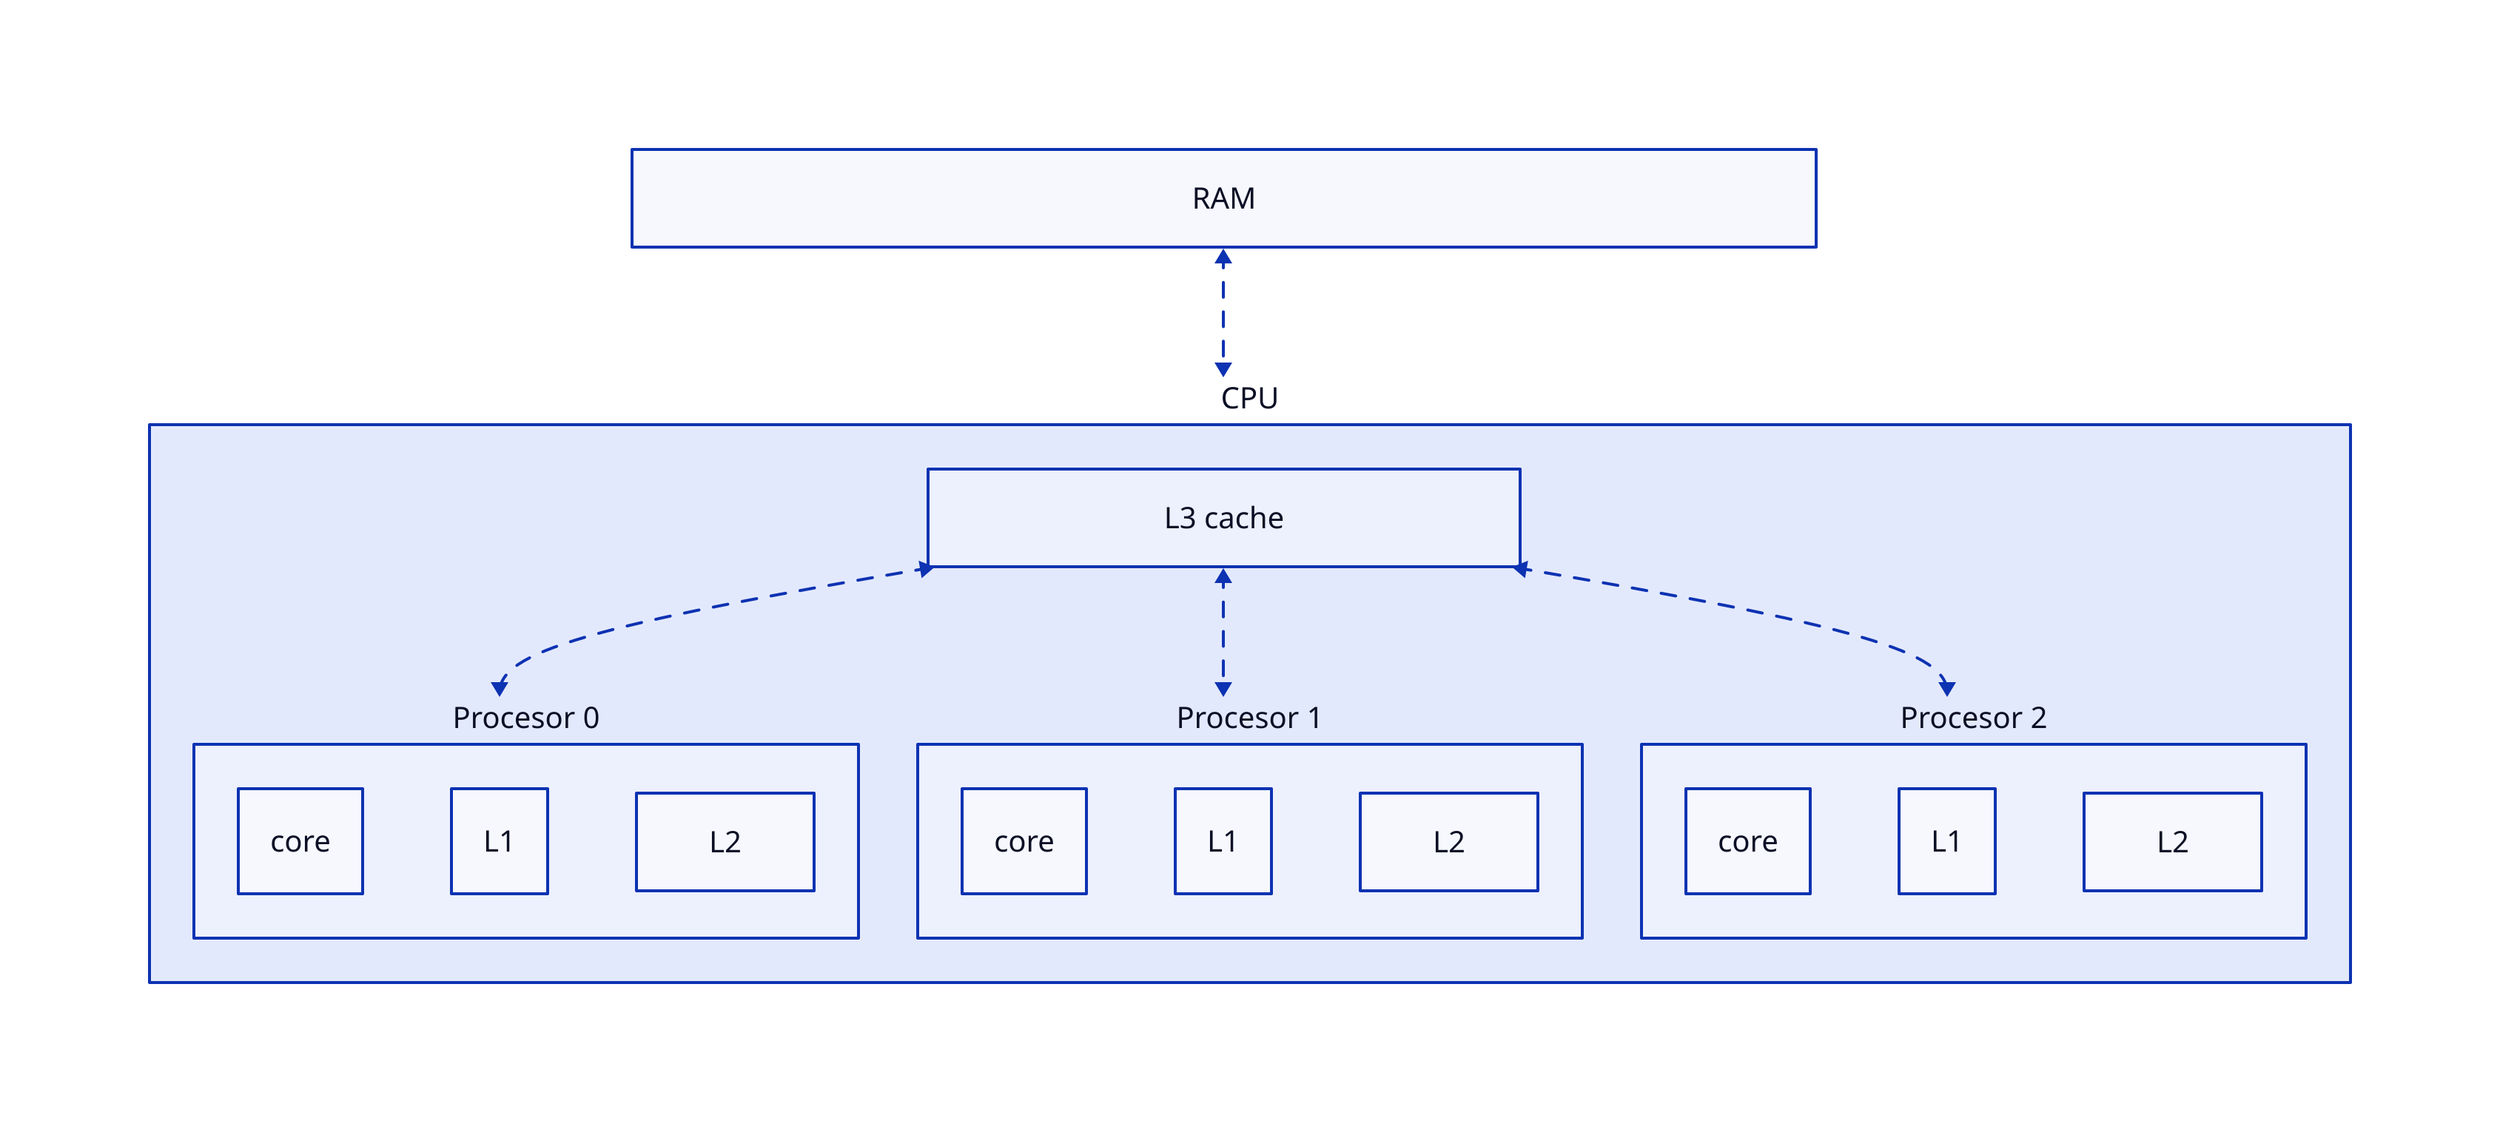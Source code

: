 RAM.width: 800
RAM <-> CPU: {style.animated: true}

CPU: {
  Procesor 0: {
    core
    L1
    L2.width: 120
    *.style.font-size: 20
  }
  Procesor 1: {
    core
    L1
    L2.width: 120
    *.style.font-size: 20
  }
  Procesor 2: {
    core
    L1
    L2.width: 120
    *.style.font-size: 20
  }
  L3 cache.width: 400
  L3 cache <-> Procesor 0: {style.animated: true}
  L3 cache <-> Procesor 1: {style.animated: true}
  L3 cache <-> Procesor 2: {style.animated: true}
  *.style.font-size: 20
}
*.style.font-size: 20
